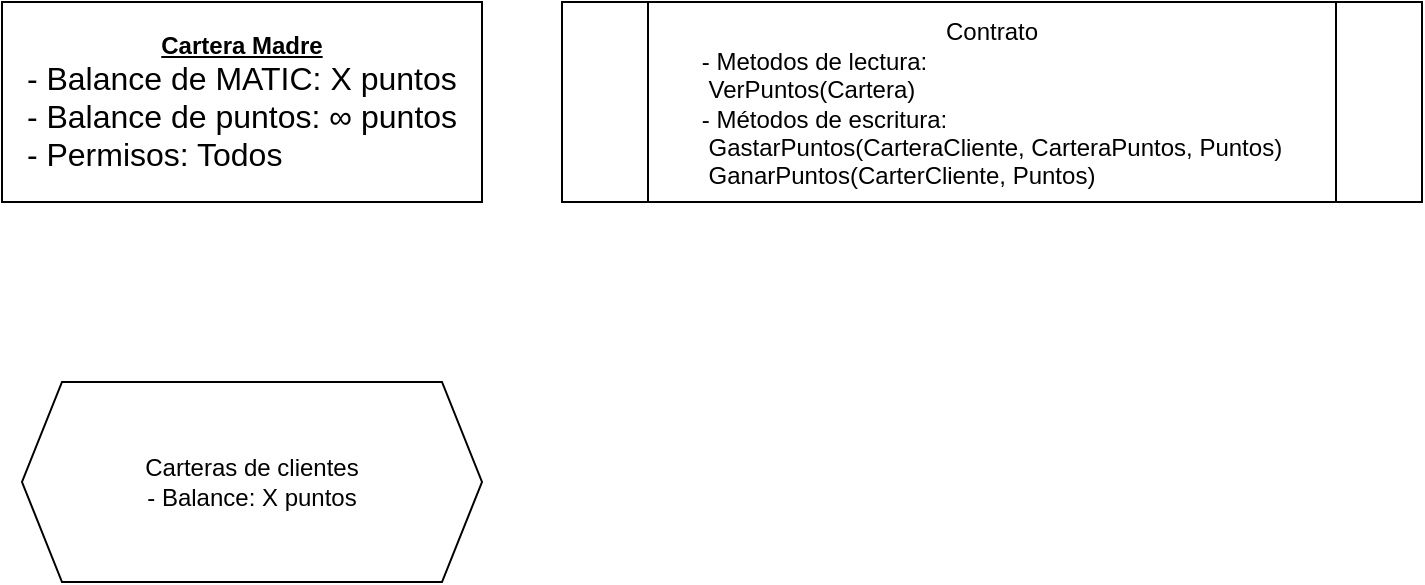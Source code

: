 <mxfile version="17.1.0" type="github">
  <diagram id="tUxr16UzHkLMd2SmbaSk" name="Page-1">
    <mxGraphModel dx="1422" dy="790" grid="1" gridSize="10" guides="1" tooltips="1" connect="1" arrows="1" fold="1" page="1" pageScale="1" pageWidth="827" pageHeight="1169" math="0" shadow="0">
      <root>
        <mxCell id="0" />
        <mxCell id="1" parent="0" />
        <mxCell id="Mc4nvprI8IaPf4unHZPA-1" value="&lt;font style=&quot;font-size: 12px&quot;&gt;&lt;b&gt;&lt;u&gt;Cartera Madre&lt;br&gt;&lt;/u&gt;&lt;/b&gt;&lt;/font&gt;&lt;div style=&quot;text-align: left&quot;&gt;&lt;span&gt;&lt;font size=&quot;3&quot;&gt;- Balance de MATIC: X puntos&lt;/font&gt;&lt;/span&gt;&lt;/div&gt;&lt;div style=&quot;text-align: left&quot;&gt;&lt;font size=&quot;3&quot;&gt;&lt;span&gt;- Balance de puntos:&amp;nbsp;&lt;/span&gt;&lt;font&gt;∞ puntos&lt;/font&gt;&lt;/font&gt;&lt;/div&gt;&lt;font size=&quot;3&quot;&gt;&lt;div style=&quot;text-align: left&quot;&gt;- Permisos: Todos&lt;/div&gt;&lt;/font&gt;" style="rounded=0;whiteSpace=wrap;html=1;" vertex="1" parent="1">
          <mxGeometry x="80" y="60" width="240" height="100" as="geometry" />
        </mxCell>
        <mxCell id="Mc4nvprI8IaPf4unHZPA-2" value="&lt;font style=&quot;font-size: 12px&quot;&gt;Contrato&lt;br&gt;&lt;div style=&quot;text-align: left&quot;&gt;&lt;span&gt;- Metodos de lectura:&lt;/span&gt;&lt;/div&gt;&lt;div style=&quot;text-align: left&quot;&gt;&lt;span&gt;&lt;span style=&quot;white-space: pre&quot;&gt;	&lt;/span&gt;VerPuntos(Cartera)&lt;/span&gt;&lt;/div&gt;&lt;div style=&quot;text-align: left&quot;&gt;&lt;span&gt;- Métodos de escritura:&lt;/span&gt;&lt;/div&gt;&lt;div style=&quot;text-align: left&quot;&gt;&lt;span&gt;&lt;span style=&quot;white-space: pre&quot;&gt;	&lt;/span&gt;GastarPuntos(CarteraCliente, CarteraPuntos, Puntos)&lt;br&gt;&lt;/span&gt;&lt;/div&gt;&lt;div style=&quot;text-align: left&quot;&gt;&lt;span&gt;&lt;span style=&quot;white-space: pre&quot;&gt;	&lt;/span&gt;GanarPuntos(CarterCliente, Puntos)&lt;/span&gt;&lt;/div&gt;&lt;/font&gt;" style="shape=process;whiteSpace=wrap;html=1;backgroundOutline=1;fontSize=14;" vertex="1" parent="1">
          <mxGeometry x="360" y="60" width="430" height="100" as="geometry" />
        </mxCell>
        <mxCell id="Mc4nvprI8IaPf4unHZPA-5" value="Carteras de clientes&lt;br&gt;- Balance: X puntos" style="shape=hexagon;perimeter=hexagonPerimeter2;whiteSpace=wrap;html=1;fixedSize=1;fontSize=12;" vertex="1" parent="1">
          <mxGeometry x="90" y="250" width="230" height="100" as="geometry" />
        </mxCell>
      </root>
    </mxGraphModel>
  </diagram>
</mxfile>
